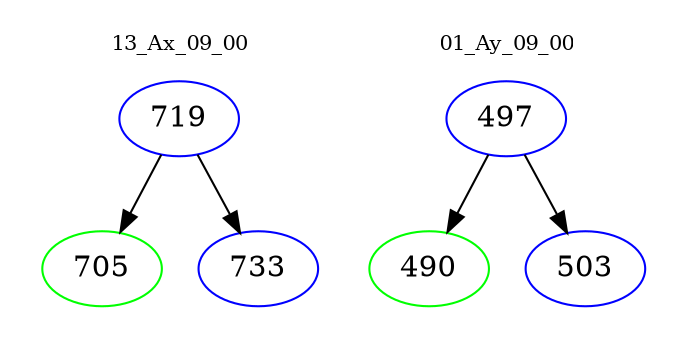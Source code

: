 digraph{
subgraph cluster_0 {
color = white
label = "13_Ax_09_00";
fontsize=10;
T0_719 [label="719", color="blue"]
T0_719 -> T0_705 [color="black"]
T0_705 [label="705", color="green"]
T0_719 -> T0_733 [color="black"]
T0_733 [label="733", color="blue"]
}
subgraph cluster_1 {
color = white
label = "01_Ay_09_00";
fontsize=10;
T1_497 [label="497", color="blue"]
T1_497 -> T1_490 [color="black"]
T1_490 [label="490", color="green"]
T1_497 -> T1_503 [color="black"]
T1_503 [label="503", color="blue"]
}
}
